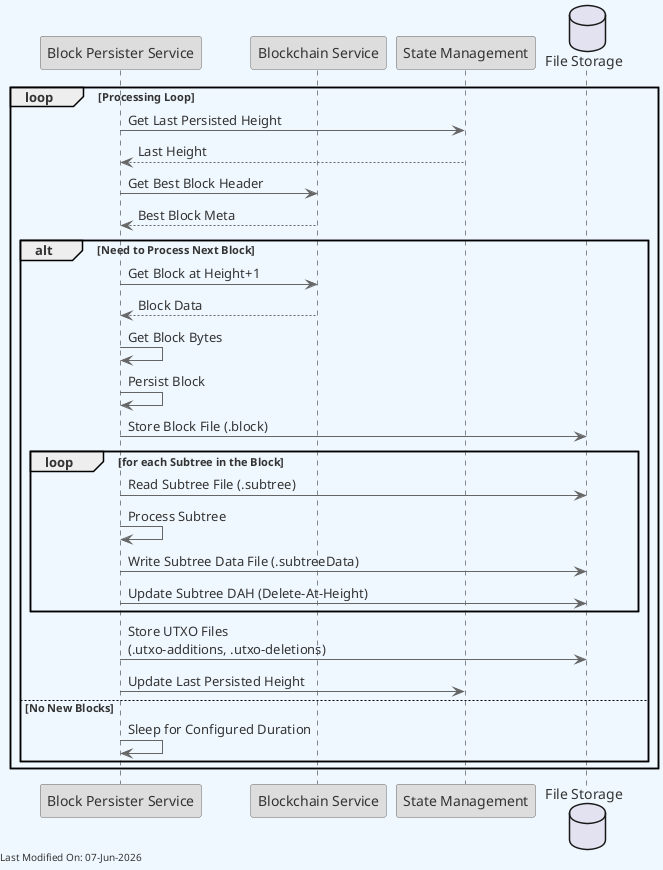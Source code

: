 @startuml block_persister_process_blocks
skinparam backgroundColor #F0F8FF
skinparam defaultFontColor #333333
skinparam arrowColor #666666

' Define borders for all elements
skinparam entity {
  BorderColor #666666
  BackgroundColor #DDDDDD
}

skinparam control {
  BorderColor #666666
  BackgroundColor #DDDDDD
}

skinparam participant {
  BorderColor #666666
  BackgroundColor #DDDDDD
}



participant "Block Persister Service" as BlockPersister
participant "Blockchain Service" as Blockchain
participant "State Management" as State
database "File Storage" as FileStorage

loop Processing Loop
    BlockPersister -> State: Get Last Persisted Height
    State --> BlockPersister: Last Height

    BlockPersister -> Blockchain: Get Best Block Header
    Blockchain --> BlockPersister: Best Block Meta

    alt Need to Process Next Block
        BlockPersister -> Blockchain: Get Block at Height+1
        Blockchain --> BlockPersister: Block Data

        BlockPersister -> BlockPersister: Get Block Bytes
        BlockPersister -> BlockPersister: Persist Block

        BlockPersister -> FileStorage: Store Block File (.block)

        loop for each Subtree in the Block
            BlockPersister -> FileStorage: Read Subtree File (.subtree)
            BlockPersister -> BlockPersister: Process Subtree
            BlockPersister -> FileStorage: Write Subtree Data File (.subtreeData)
            BlockPersister -> FileStorage: Update Subtree DAH (Delete-At-Height)
        end

        BlockPersister -> FileStorage: Store UTXO Files\n(.utxo-additions, .utxo-deletions)

        BlockPersister -> State: Update Last Persisted Height
    else No New Blocks
        BlockPersister -> BlockPersister: Sleep for Configured Duration
    end
end

left footer Last Modified On: %date("dd-MMM-yyyy")
@enduml
